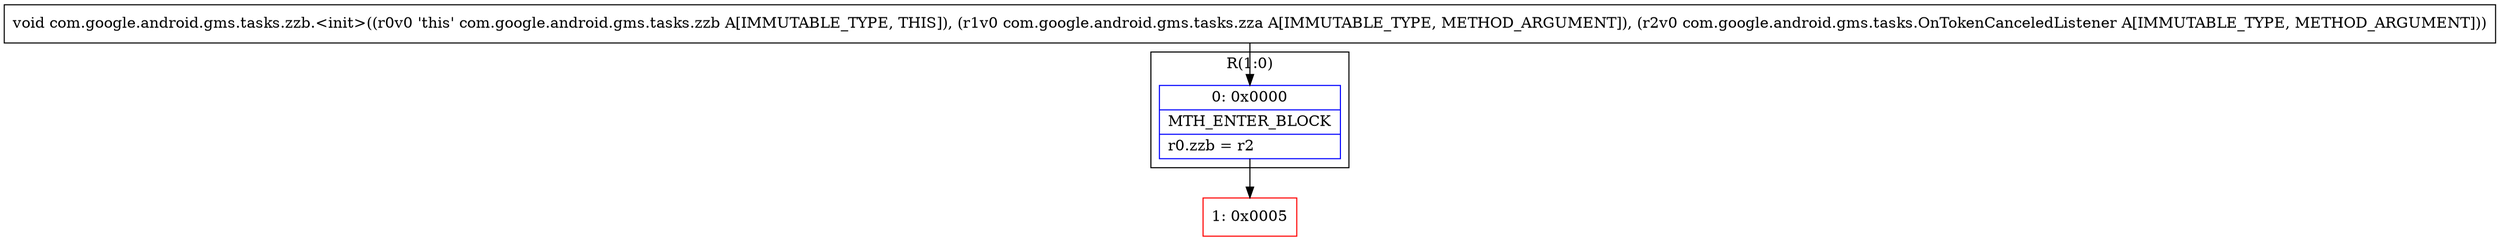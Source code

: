 digraph "CFG forcom.google.android.gms.tasks.zzb.\<init\>(Lcom\/google\/android\/gms\/tasks\/zza;Lcom\/google\/android\/gms\/tasks\/OnTokenCanceledListener;)V" {
subgraph cluster_Region_1884825969 {
label = "R(1:0)";
node [shape=record,color=blue];
Node_0 [shape=record,label="{0\:\ 0x0000|MTH_ENTER_BLOCK\l|r0.zzb = r2\l}"];
}
Node_1 [shape=record,color=red,label="{1\:\ 0x0005}"];
MethodNode[shape=record,label="{void com.google.android.gms.tasks.zzb.\<init\>((r0v0 'this' com.google.android.gms.tasks.zzb A[IMMUTABLE_TYPE, THIS]), (r1v0 com.google.android.gms.tasks.zza A[IMMUTABLE_TYPE, METHOD_ARGUMENT]), (r2v0 com.google.android.gms.tasks.OnTokenCanceledListener A[IMMUTABLE_TYPE, METHOD_ARGUMENT])) }"];
MethodNode -> Node_0;
Node_0 -> Node_1;
}

